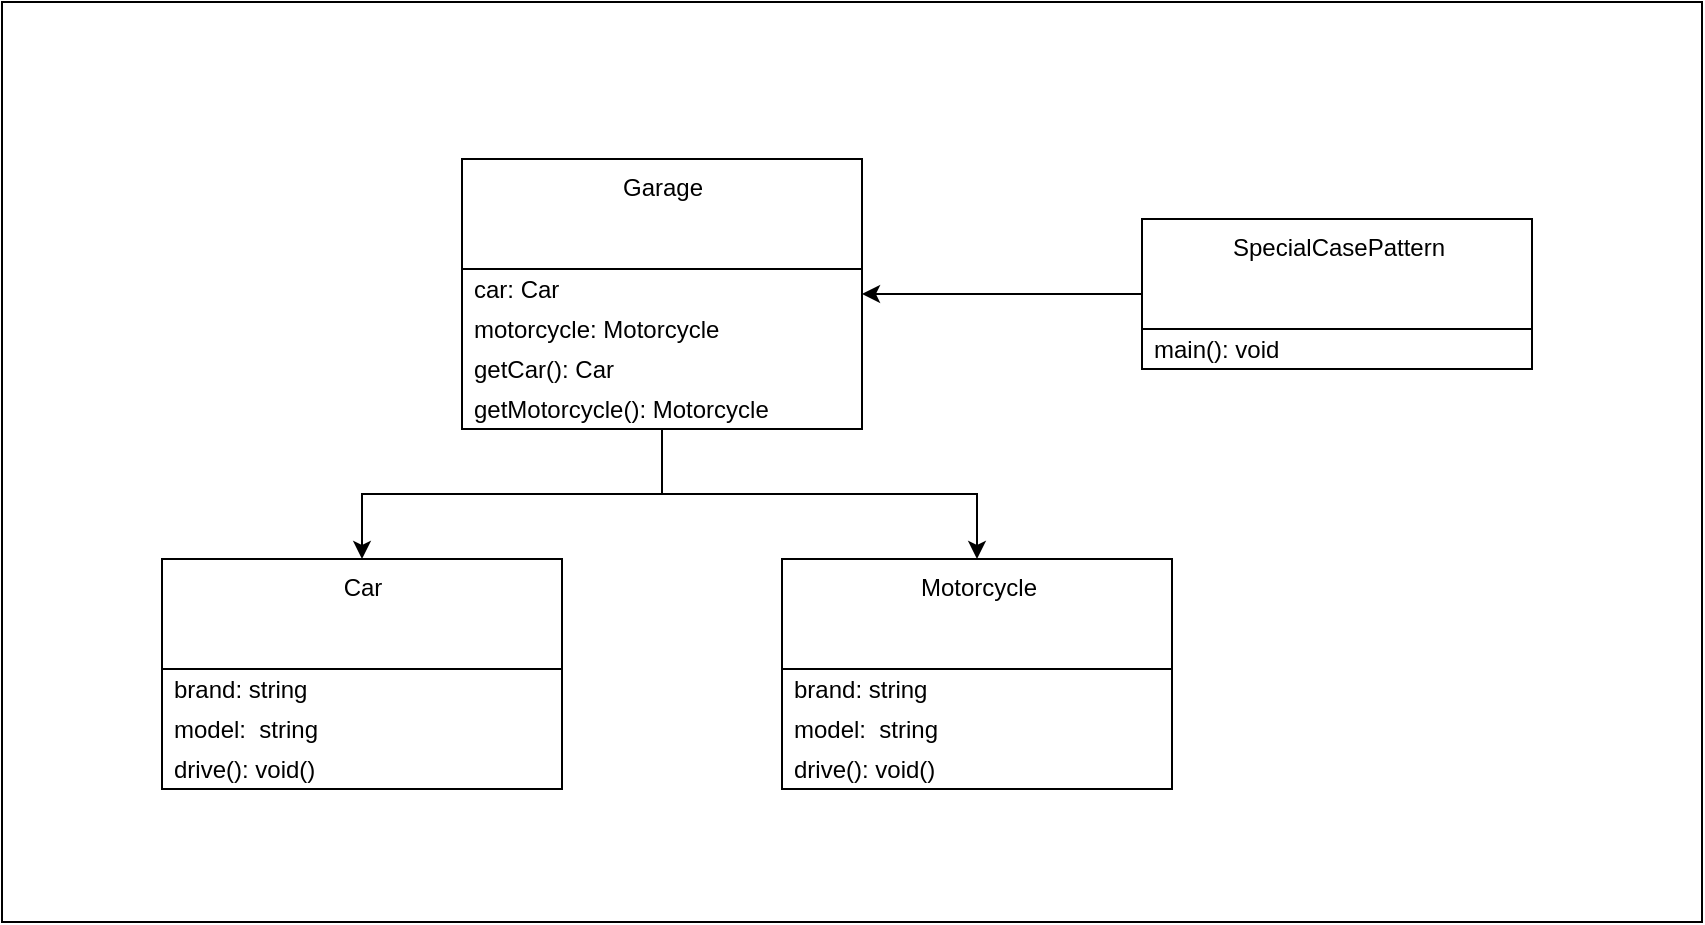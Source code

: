 <mxfile version="14.8.1" type="device" pages="4"><diagram id="v5XbidmCzgUqoYMLJOeR" name="SpecialCasePattern-1"><mxGraphModel dx="1076" dy="502" grid="1" gridSize="10" guides="1" tooltips="1" connect="1" arrows="1" fold="1" page="1" pageScale="1" pageWidth="850" pageHeight="1100" math="0" shadow="0"><root><mxCell id="0"/><mxCell id="1" parent="0"/><mxCell id="XyhvlbG4NwxolK5GB6eY-1" value="" style="rounded=0;whiteSpace=wrap;html=1;fillColor=none;" parent="1" vertex="1"><mxGeometry width="850" height="460" as="geometry"/></mxCell><mxCell id="TMLLysRwbd6QKTSY9UVZ-1" style="edgeStyle=orthogonalEdgeStyle;rounded=0;orthogonalLoop=1;jettySize=auto;html=1;" edge="1" parent="1" source="plxA01GhO-hnBvqBOP3u-1" target="plxA01GhO-hnBvqBOP3u-17"><mxGeometry relative="1" as="geometry"/></mxCell><mxCell id="TMLLysRwbd6QKTSY9UVZ-2" style="edgeStyle=orthogonalEdgeStyle;rounded=0;orthogonalLoop=1;jettySize=auto;html=1;" edge="1" parent="1" source="plxA01GhO-hnBvqBOP3u-1" target="plxA01GhO-hnBvqBOP3u-11"><mxGeometry relative="1" as="geometry"/></mxCell><mxCell id="plxA01GhO-hnBvqBOP3u-1" value="Garage" style="swimlane;fontStyle=0;align=center;verticalAlign=top;childLayout=stackLayout;horizontal=1;startSize=55;horizontalStack=0;resizeParent=1;resizeParentMax=0;resizeLast=0;collapsible=0;marginBottom=0;html=1;fillColor=none;" parent="1" vertex="1"><mxGeometry x="230" y="78.5" width="200" height="135" as="geometry"/></mxCell><mxCell id="plxA01GhO-hnBvqBOP3u-3" value="&lt;div&gt;car: Car&lt;/div&gt;" style="text;html=1;strokeColor=none;align=left;verticalAlign=middle;spacingLeft=4;spacingRight=4;overflow=hidden;rotatable=0;points=[[0,0.5],[1,0.5]];portConstraint=eastwest;" parent="plxA01GhO-hnBvqBOP3u-1" vertex="1"><mxGeometry y="55" width="200" height="20" as="geometry"/></mxCell><mxCell id="plxA01GhO-hnBvqBOP3u-9" value="&lt;div&gt;motorcycle: Motorcycle&lt;/div&gt;" style="text;html=1;strokeColor=none;align=left;verticalAlign=middle;spacingLeft=4;spacingRight=4;overflow=hidden;rotatable=0;points=[[0,0.5],[1,0.5]];portConstraint=eastwest;" parent="plxA01GhO-hnBvqBOP3u-1" vertex="1"><mxGeometry y="75" width="200" height="20" as="geometry"/></mxCell><mxCell id="plxA01GhO-hnBvqBOP3u-8" value="&lt;div&gt;getCar(): Car&lt;/div&gt;" style="text;html=1;strokeColor=none;align=left;verticalAlign=middle;spacingLeft=4;spacingRight=4;overflow=hidden;rotatable=0;points=[[0,0.5],[1,0.5]];portConstraint=eastwest;" parent="plxA01GhO-hnBvqBOP3u-1" vertex="1"><mxGeometry y="95" width="200" height="20" as="geometry"/></mxCell><mxCell id="plxA01GhO-hnBvqBOP3u-10" value="&lt;div&gt;getMotorcycle(): Motorcycle&lt;/div&gt;" style="text;html=1;strokeColor=none;align=left;verticalAlign=middle;spacingLeft=4;spacingRight=4;overflow=hidden;rotatable=0;points=[[0,0.5],[1,0.5]];portConstraint=eastwest;" parent="plxA01GhO-hnBvqBOP3u-1" vertex="1"><mxGeometry y="115" width="200" height="20" as="geometry"/></mxCell><mxCell id="plxA01GhO-hnBvqBOP3u-11" value="Motorcycle" style="swimlane;fontStyle=0;align=center;verticalAlign=top;childLayout=stackLayout;horizontal=1;startSize=55;horizontalStack=0;resizeParent=1;resizeParentMax=0;resizeLast=0;collapsible=0;marginBottom=0;html=1;fillColor=none;" parent="1" vertex="1"><mxGeometry x="390" y="278.5" width="195" height="115" as="geometry"/></mxCell><mxCell id="plxA01GhO-hnBvqBOP3u-12" value="brand: string" style="text;html=1;strokeColor=none;align=left;verticalAlign=middle;spacingLeft=4;spacingRight=4;overflow=hidden;rotatable=0;points=[[0,0.5],[1,0.5]];portConstraint=eastwest;" parent="plxA01GhO-hnBvqBOP3u-11" vertex="1"><mxGeometry y="55" width="195" height="20" as="geometry"/></mxCell><mxCell id="plxA01GhO-hnBvqBOP3u-13" value="&lt;div&gt;model:&amp;nbsp; string&lt;/div&gt;" style="text;html=1;strokeColor=none;align=left;verticalAlign=middle;spacingLeft=4;spacingRight=4;overflow=hidden;rotatable=0;points=[[0,0.5],[1,0.5]];portConstraint=eastwest;" parent="plxA01GhO-hnBvqBOP3u-11" vertex="1"><mxGeometry y="75" width="195" height="20" as="geometry"/></mxCell><mxCell id="plxA01GhO-hnBvqBOP3u-15" value="&lt;div&gt;drive(): void()&lt;/div&gt;" style="text;html=1;strokeColor=none;align=left;verticalAlign=middle;spacingLeft=4;spacingRight=4;overflow=hidden;rotatable=0;points=[[0,0.5],[1,0.5]];portConstraint=eastwest;" parent="plxA01GhO-hnBvqBOP3u-11" vertex="1"><mxGeometry y="95" width="195" height="20" as="geometry"/></mxCell><mxCell id="plxA01GhO-hnBvqBOP3u-17" value="Car" style="swimlane;fontStyle=0;align=center;verticalAlign=top;childLayout=stackLayout;horizontal=1;startSize=55;horizontalStack=0;resizeParent=1;resizeParentMax=0;resizeLast=0;collapsible=0;marginBottom=0;html=1;fillColor=none;" parent="1" vertex="1"><mxGeometry x="80" y="278.5" width="200" height="115" as="geometry"/></mxCell><mxCell id="plxA01GhO-hnBvqBOP3u-18" value="brand: string" style="text;html=1;strokeColor=none;align=left;verticalAlign=middle;spacingLeft=4;spacingRight=4;overflow=hidden;rotatable=0;points=[[0,0.5],[1,0.5]];portConstraint=eastwest;" parent="plxA01GhO-hnBvqBOP3u-17" vertex="1"><mxGeometry y="55" width="200" height="20" as="geometry"/></mxCell><mxCell id="plxA01GhO-hnBvqBOP3u-19" value="&lt;div&gt;model:&amp;nbsp; string&lt;/div&gt;" style="text;html=1;strokeColor=none;align=left;verticalAlign=middle;spacingLeft=4;spacingRight=4;overflow=hidden;rotatable=0;points=[[0,0.5],[1,0.5]];portConstraint=eastwest;" parent="plxA01GhO-hnBvqBOP3u-17" vertex="1"><mxGeometry y="75" width="200" height="20" as="geometry"/></mxCell><mxCell id="plxA01GhO-hnBvqBOP3u-21" value="&lt;div&gt;drive(): void()&lt;/div&gt;" style="text;html=1;strokeColor=none;align=left;verticalAlign=middle;spacingLeft=4;spacingRight=4;overflow=hidden;rotatable=0;points=[[0,0.5],[1,0.5]];portConstraint=eastwest;" parent="plxA01GhO-hnBvqBOP3u-17" vertex="1"><mxGeometry y="95" width="200" height="20" as="geometry"/></mxCell><mxCell id="TMLLysRwbd6QKTSY9UVZ-3" style="edgeStyle=orthogonalEdgeStyle;rounded=0;orthogonalLoop=1;jettySize=auto;html=1;" edge="1" parent="1" source="plxA01GhO-hnBvqBOP3u-24" target="plxA01GhO-hnBvqBOP3u-1"><mxGeometry relative="1" as="geometry"/></mxCell><mxCell id="plxA01GhO-hnBvqBOP3u-24" value="SpecialCasePattern" style="swimlane;fontStyle=0;align=center;verticalAlign=top;childLayout=stackLayout;horizontal=1;startSize=55;horizontalStack=0;resizeParent=1;resizeParentMax=0;resizeLast=0;collapsible=0;marginBottom=0;html=1;fillColor=none;" parent="1" vertex="1"><mxGeometry x="570" y="108.5" width="195" height="75" as="geometry"/></mxCell><mxCell id="plxA01GhO-hnBvqBOP3u-28" value="&lt;div&gt;main(): void&lt;/div&gt;" style="text;html=1;strokeColor=none;align=left;verticalAlign=middle;spacingLeft=4;spacingRight=4;overflow=hidden;rotatable=0;points=[[0,0.5],[1,0.5]];portConstraint=eastwest;" parent="plxA01GhO-hnBvqBOP3u-24" vertex="1"><mxGeometry y="55" width="195" height="20" as="geometry"/></mxCell></root></mxGraphModel></diagram><diagram id="HDFOe7zhy4FKOQdFtRcy" name="SpecialCasePattern-1.1"><mxGraphModel dx="1076" dy="502" grid="1" gridSize="10" guides="1" tooltips="1" connect="1" arrows="1" fold="1" page="1" pageScale="1" pageWidth="850" pageHeight="1100" math="0" shadow="0"><root><mxCell id="30r-smQOEAdsv2KJNlT_-0"/><mxCell id="30r-smQOEAdsv2KJNlT_-1" parent="30r-smQOEAdsv2KJNlT_-0"/><mxCell id="30r-smQOEAdsv2KJNlT_-29" value="" style="rounded=0;whiteSpace=wrap;html=1;fillColor=none;" parent="30r-smQOEAdsv2KJNlT_-1" vertex="1"><mxGeometry width="850" height="440" as="geometry"/></mxCell><mxCell id="30r-smQOEAdsv2KJNlT_-2" style="edgeStyle=orthogonalEdgeStyle;rounded=0;orthogonalLoop=1;jettySize=auto;html=1;fontColor=#808080;exitX=0;exitY=0.5;exitDx=0;exitDy=0;" parent="30r-smQOEAdsv2KJNlT_-1" source="30r-smQOEAdsv2KJNlT_-4" target="30r-smQOEAdsv2KJNlT_-24" edge="1"><mxGeometry relative="1" as="geometry"><Array as="points"><mxPoint x="545" y="326"/><mxPoint x="545" y="120"/></Array></mxGeometry></mxCell><mxCell id="30r-smQOEAdsv2KJNlT_-3" value="Garage" style="swimlane;fontStyle=0;align=center;verticalAlign=top;childLayout=stackLayout;horizontal=1;startSize=55;horizontalStack=0;resizeParent=1;resizeParentMax=0;resizeLast=0;collapsible=0;marginBottom=0;html=1;fillColor=none;" parent="30r-smQOEAdsv2KJNlT_-1" vertex="1"><mxGeometry x="575" y="261" width="250" height="115" as="geometry"/></mxCell><mxCell id="30r-smQOEAdsv2KJNlT_-4" value="&lt;div&gt;car: AbstractVehicle&lt;br&gt;&lt;/div&gt;" style="text;html=1;strokeColor=none;align=left;verticalAlign=middle;spacingLeft=4;spacingRight=4;overflow=hidden;rotatable=0;points=[[0,0.5],[1,0.5]];portConstraint=eastwest;" parent="30r-smQOEAdsv2KJNlT_-3" vertex="1"><mxGeometry y="55" width="250" height="20" as="geometry"/></mxCell><mxCell id="30r-smQOEAdsv2KJNlT_-5" value="&lt;div&gt;motorcycle: AbstractVehicle&lt;/div&gt;" style="text;html=1;strokeColor=none;align=left;verticalAlign=middle;spacingLeft=4;spacingRight=4;overflow=hidden;rotatable=0;points=[[0,0.5],[1,0.5]];portConstraint=eastwest;" parent="30r-smQOEAdsv2KJNlT_-3" vertex="1"><mxGeometry y="75" width="250" height="20" as="geometry"/></mxCell><mxCell id="30r-smQOEAdsv2KJNlT_-7" value="&lt;div&gt;getAvailableVehicle(): AbstractVehicle&lt;/div&gt;" style="text;html=1;strokeColor=none;align=left;verticalAlign=middle;spacingLeft=4;spacingRight=4;overflow=hidden;rotatable=0;points=[[0,0.5],[1,0.5]];portConstraint=eastwest;" parent="30r-smQOEAdsv2KJNlT_-3" vertex="1"><mxGeometry y="95" width="250" height="20" as="geometry"/></mxCell><mxCell id="vyynOB0ZaXS6Z63Cln51-0" style="edgeStyle=orthogonalEdgeStyle;rounded=0;orthogonalLoop=1;jettySize=auto;html=1;" edge="1" parent="30r-smQOEAdsv2KJNlT_-1" source="30r-smQOEAdsv2KJNlT_-8" target="30r-smQOEAdsv2KJNlT_-24"><mxGeometry relative="1" as="geometry"/></mxCell><mxCell id="30r-smQOEAdsv2KJNlT_-8" value="Motorcycle" style="swimlane;fontStyle=0;align=center;verticalAlign=top;childLayout=stackLayout;horizontal=1;startSize=55;horizontalStack=0;resizeParent=1;resizeParentMax=0;resizeLast=0;collapsible=0;marginBottom=0;html=1;fillColor=none;" parent="30r-smQOEAdsv2KJNlT_-1" vertex="1"><mxGeometry x="290" y="261" width="195" height="115" as="geometry"/></mxCell><mxCell id="30r-smQOEAdsv2KJNlT_-9" value="brand: string" style="text;html=1;strokeColor=none;align=left;verticalAlign=middle;spacingLeft=4;spacingRight=4;overflow=hidden;rotatable=0;points=[[0,0.5],[1,0.5]];portConstraint=eastwest;fontColor=#808080;" parent="30r-smQOEAdsv2KJNlT_-8" vertex="1"><mxGeometry y="55" width="195" height="20" as="geometry"/></mxCell><mxCell id="30r-smQOEAdsv2KJNlT_-10" value="&lt;div&gt;model:&amp;nbsp; string&lt;/div&gt;" style="text;html=1;strokeColor=none;align=left;verticalAlign=middle;spacingLeft=4;spacingRight=4;overflow=hidden;rotatable=0;points=[[0,0.5],[1,0.5]];portConstraint=eastwest;fontColor=#808080;" parent="30r-smQOEAdsv2KJNlT_-8" vertex="1"><mxGeometry y="75" width="195" height="20" as="geometry"/></mxCell><mxCell id="30r-smQOEAdsv2KJNlT_-12" value="&lt;div&gt;drive(): void()&lt;/div&gt;" style="text;html=1;strokeColor=none;align=left;verticalAlign=middle;spacingLeft=4;spacingRight=4;overflow=hidden;rotatable=0;points=[[0,0.5],[1,0.5]];portConstraint=eastwest;" parent="30r-smQOEAdsv2KJNlT_-8" vertex="1"><mxGeometry y="95" width="195" height="20" as="geometry"/></mxCell><mxCell id="vyynOB0ZaXS6Z63Cln51-1" style="edgeStyle=orthogonalEdgeStyle;rounded=0;orthogonalLoop=1;jettySize=auto;html=1;" edge="1" parent="30r-smQOEAdsv2KJNlT_-1" source="30r-smQOEAdsv2KJNlT_-13" target="30r-smQOEAdsv2KJNlT_-24"><mxGeometry relative="1" as="geometry"/></mxCell><mxCell id="30r-smQOEAdsv2KJNlT_-13" value="Car" style="swimlane;fontStyle=0;align=center;verticalAlign=top;childLayout=stackLayout;horizontal=1;startSize=55;horizontalStack=0;resizeParent=1;resizeParentMax=0;resizeLast=0;collapsible=0;marginBottom=0;html=1;fillColor=none;" parent="30r-smQOEAdsv2KJNlT_-1" vertex="1"><mxGeometry x="26" y="261" width="200" height="115" as="geometry"/></mxCell><mxCell id="30r-smQOEAdsv2KJNlT_-14" value="brand: string" style="text;html=1;strokeColor=none;align=left;verticalAlign=middle;spacingLeft=4;spacingRight=4;overflow=hidden;rotatable=0;points=[[0,0.5],[1,0.5]];portConstraint=eastwest;fontColor=#808080;" parent="30r-smQOEAdsv2KJNlT_-13" vertex="1"><mxGeometry y="55" width="200" height="20" as="geometry"/></mxCell><mxCell id="30r-smQOEAdsv2KJNlT_-15" value="&lt;div&gt;model:&amp;nbsp; string&lt;/div&gt;" style="text;html=1;strokeColor=none;align=left;verticalAlign=middle;spacingLeft=4;spacingRight=4;overflow=hidden;rotatable=0;points=[[0,0.5],[1,0.5]];portConstraint=eastwest;fontColor=#808080;" parent="30r-smQOEAdsv2KJNlT_-13" vertex="1"><mxGeometry y="75" width="200" height="20" as="geometry"/></mxCell><mxCell id="30r-smQOEAdsv2KJNlT_-17" value="&lt;div&gt;drive(): void()&lt;/div&gt;" style="text;html=1;align=left;verticalAlign=middle;spacingLeft=4;spacingRight=4;overflow=hidden;rotatable=0;points=[[0,0.5],[1,0.5]];portConstraint=eastwest;shadow=0;sketch=0;" parent="30r-smQOEAdsv2KJNlT_-13" vertex="1"><mxGeometry y="95" width="200" height="20" as="geometry"/></mxCell><mxCell id="30r-smQOEAdsv2KJNlT_-18" style="edgeStyle=orthogonalEdgeStyle;rounded=0;orthogonalLoop=1;jettySize=auto;html=1;fontColor=#808080;" parent="30r-smQOEAdsv2KJNlT_-1" source="30r-smQOEAdsv2KJNlT_-19" target="30r-smQOEAdsv2KJNlT_-3" edge="1"><mxGeometry relative="1" as="geometry"/></mxCell><mxCell id="30r-smQOEAdsv2KJNlT_-19" value="SpecialCasePattern" style="swimlane;fontStyle=0;align=center;verticalAlign=top;childLayout=stackLayout;horizontal=1;startSize=55;horizontalStack=0;resizeParent=1;resizeParentMax=0;resizeLast=0;collapsible=0;marginBottom=0;html=1;fillColor=none;" parent="30r-smQOEAdsv2KJNlT_-1" vertex="1"><mxGeometry x="600" y="96" width="200" height="75" as="geometry"/></mxCell><mxCell id="30r-smQOEAdsv2KJNlT_-21" value="&lt;div&gt;main(): void&lt;/div&gt;" style="text;html=1;strokeColor=none;align=left;verticalAlign=middle;spacingLeft=4;spacingRight=4;overflow=hidden;rotatable=0;points=[[0,0.5],[1,0.5]];portConstraint=eastwest;" parent="30r-smQOEAdsv2KJNlT_-19" vertex="1"><mxGeometry y="55" width="200" height="20" as="geometry"/></mxCell><mxCell id="30r-smQOEAdsv2KJNlT_-24" value="AbstractVehicle" style="swimlane;fontStyle=0;align=center;verticalAlign=top;childLayout=stackLayout;horizontal=1;startSize=55;horizontalStack=0;resizeParent=1;resizeParentMax=0;resizeLast=0;collapsible=0;marginBottom=0;html=1;swimlaneLine=1;fillColor=none;" parent="30r-smQOEAdsv2KJNlT_-1" vertex="1"><mxGeometry x="174" y="67" width="155" height="115" as="geometry"/></mxCell><mxCell id="30r-smQOEAdsv2KJNlT_-25" value="brand: string" style="text;html=1;align=left;verticalAlign=middle;spacingLeft=4;spacingRight=4;overflow=hidden;rotatable=0;points=[[0,0.5],[1,0.5]];portConstraint=eastwest;gradientColor=#ffffff;" parent="30r-smQOEAdsv2KJNlT_-24" vertex="1"><mxGeometry y="55" width="155" height="20" as="geometry"/></mxCell><mxCell id="30r-smQOEAdsv2KJNlT_-26" value="&lt;div&gt;model:&amp;nbsp; string&lt;/div&gt;" style="text;html=1;strokeColor=none;align=left;verticalAlign=middle;spacingLeft=4;spacingRight=4;overflow=hidden;rotatable=0;points=[[0,0.5],[1,0.5]];portConstraint=eastwest;gradientColor=#ffffff;" parent="30r-smQOEAdsv2KJNlT_-24" vertex="1"><mxGeometry y="75" width="155" height="20" as="geometry"/></mxCell><mxCell id="30r-smQOEAdsv2KJNlT_-28" value="&lt;div&gt;drive(): void()&lt;/div&gt;" style="text;html=1;strokeColor=none;align=left;verticalAlign=middle;spacingLeft=4;spacingRight=4;overflow=hidden;rotatable=0;points=[[0,0.5],[1,0.5]];portConstraint=eastwest;gradientColor=#ffffff;" parent="30r-smQOEAdsv2KJNlT_-24" vertex="1"><mxGeometry y="95" width="155" height="20" as="geometry"/></mxCell></root></mxGraphModel></diagram><diagram name="NullObjectPattern-1" id="R9gPXlSMDQ55YLv-KSaC"><mxGraphModel dx="1307" dy="610" grid="1" gridSize="10" guides="1" tooltips="1" connect="1" arrows="1" fold="1" page="1" pageScale="1" pageWidth="850" pageHeight="1100" math="0" shadow="0"><root><mxCell id="sp4SyQ6GvpW86R1iY35O-0"/><mxCell id="sp4SyQ6GvpW86R1iY35O-1" parent="sp4SyQ6GvpW86R1iY35O-0"/><mxCell id="DLUyXexqkhauZAVLQw2M-38" value="" style="rounded=0;whiteSpace=wrap;html=1;fillColor=none;" parent="sp4SyQ6GvpW86R1iY35O-1" vertex="1"><mxGeometry width="850" height="460" as="geometry"/></mxCell><mxCell id="W5kFgeSkOWsZVHN-L3Mb-0" style="edgeStyle=orthogonalEdgeStyle;rounded=0;orthogonalLoop=1;jettySize=auto;html=1;" edge="1" parent="sp4SyQ6GvpW86R1iY35O-1" source="DLUyXexqkhauZAVLQw2M-41" target="DLUyXexqkhauZAVLQw2M-46"><mxGeometry relative="1" as="geometry"><Array as="points"><mxPoint x="498" y="146"/></Array></mxGeometry></mxCell><mxCell id="W5kFgeSkOWsZVHN-L3Mb-1" style="edgeStyle=orthogonalEdgeStyle;rounded=0;orthogonalLoop=1;jettySize=auto;html=1;" edge="1" parent="sp4SyQ6GvpW86R1iY35O-1" source="DLUyXexqkhauZAVLQw2M-41" target="DLUyXexqkhauZAVLQw2M-50"><mxGeometry relative="1" as="geometry"><Array as="points"><mxPoint x="160" y="146"/></Array></mxGeometry></mxCell><mxCell id="DLUyXexqkhauZAVLQw2M-41" value="Garage" style="swimlane;fontStyle=0;align=center;verticalAlign=top;childLayout=stackLayout;horizontal=1;startSize=55;horizontalStack=0;resizeParent=1;resizeParentMax=0;resizeLast=0;collapsible=0;marginBottom=0;html=1;fillColor=none;" parent="sp4SyQ6GvpW86R1iY35O-1" vertex="1"><mxGeometry x="230" y="78.5" width="200" height="135" as="geometry"/></mxCell><mxCell id="DLUyXexqkhauZAVLQw2M-42" value="&lt;div&gt;car: Car&lt;/div&gt;" style="text;html=1;strokeColor=none;align=left;verticalAlign=middle;spacingLeft=4;spacingRight=4;overflow=hidden;rotatable=0;points=[[0,0.5],[1,0.5]];portConstraint=eastwest;" parent="DLUyXexqkhauZAVLQw2M-41" vertex="1"><mxGeometry y="55" width="200" height="20" as="geometry"/></mxCell><mxCell id="DLUyXexqkhauZAVLQw2M-43" value="&lt;div&gt;motorcycle: Motorcycle&lt;/div&gt;" style="text;html=1;strokeColor=none;align=left;verticalAlign=middle;spacingLeft=4;spacingRight=4;overflow=hidden;rotatable=0;points=[[0,0.5],[1,0.5]];portConstraint=eastwest;" parent="DLUyXexqkhauZAVLQw2M-41" vertex="1"><mxGeometry y="75" width="200" height="20" as="geometry"/></mxCell><mxCell id="DLUyXexqkhauZAVLQw2M-44" value="&lt;div&gt;getCar(): Car&lt;/div&gt;" style="text;html=1;strokeColor=none;align=left;verticalAlign=middle;spacingLeft=4;spacingRight=4;overflow=hidden;rotatable=0;points=[[0,0.5],[1,0.5]];portConstraint=eastwest;" parent="DLUyXexqkhauZAVLQw2M-41" vertex="1"><mxGeometry y="95" width="200" height="20" as="geometry"/></mxCell><mxCell id="DLUyXexqkhauZAVLQw2M-45" value="&lt;div&gt;getMotorcycle(): Motorcycle&lt;/div&gt;" style="text;html=1;strokeColor=none;align=left;verticalAlign=middle;spacingLeft=4;spacingRight=4;overflow=hidden;rotatable=0;points=[[0,0.5],[1,0.5]];portConstraint=eastwest;" parent="DLUyXexqkhauZAVLQw2M-41" vertex="1"><mxGeometry y="115" width="200" height="20" as="geometry"/></mxCell><mxCell id="DLUyXexqkhauZAVLQw2M-46" value="Motorcycle" style="swimlane;fontStyle=0;align=center;verticalAlign=top;childLayout=stackLayout;horizontal=1;startSize=55;horizontalStack=0;resizeParent=1;resizeParentMax=0;resizeLast=0;collapsible=0;marginBottom=0;html=1;fillColor=none;" parent="sp4SyQ6GvpW86R1iY35O-1" vertex="1"><mxGeometry x="400" y="278.5" width="195" height="115" as="geometry"/></mxCell><mxCell id="DLUyXexqkhauZAVLQw2M-47" value="brand: string" style="text;html=1;strokeColor=none;align=left;verticalAlign=middle;spacingLeft=4;spacingRight=4;overflow=hidden;rotatable=0;points=[[0,0.5],[1,0.5]];portConstraint=eastwest;" parent="DLUyXexqkhauZAVLQw2M-46" vertex="1"><mxGeometry y="55" width="195" height="20" as="geometry"/></mxCell><mxCell id="DLUyXexqkhauZAVLQw2M-48" value="&lt;div&gt;model:&amp;nbsp; string&lt;/div&gt;" style="text;html=1;strokeColor=none;align=left;verticalAlign=middle;spacingLeft=4;spacingRight=4;overflow=hidden;rotatable=0;points=[[0,0.5],[1,0.5]];portConstraint=eastwest;" parent="DLUyXexqkhauZAVLQw2M-46" vertex="1"><mxGeometry y="75" width="195" height="20" as="geometry"/></mxCell><mxCell id="DLUyXexqkhauZAVLQw2M-49" value="&lt;div&gt;drive(): void()&lt;/div&gt;" style="text;html=1;strokeColor=none;align=left;verticalAlign=middle;spacingLeft=4;spacingRight=4;overflow=hidden;rotatable=0;points=[[0,0.5],[1,0.5]];portConstraint=eastwest;" parent="DLUyXexqkhauZAVLQw2M-46" vertex="1"><mxGeometry y="95" width="195" height="20" as="geometry"/></mxCell><mxCell id="DLUyXexqkhauZAVLQw2M-50" value="Car" style="swimlane;fontStyle=0;align=center;verticalAlign=top;childLayout=stackLayout;horizontal=1;startSize=55;horizontalStack=0;resizeParent=1;resizeParentMax=0;resizeLast=0;collapsible=0;marginBottom=0;html=1;fillColor=none;" parent="sp4SyQ6GvpW86R1iY35O-1" vertex="1"><mxGeometry x="60" y="278.5" width="200" height="115" as="geometry"/></mxCell><mxCell id="DLUyXexqkhauZAVLQw2M-51" value="brand: string" style="text;html=1;strokeColor=none;align=left;verticalAlign=middle;spacingLeft=4;spacingRight=4;overflow=hidden;rotatable=0;points=[[0,0.5],[1,0.5]];portConstraint=eastwest;" parent="DLUyXexqkhauZAVLQw2M-50" vertex="1"><mxGeometry y="55" width="200" height="20" as="geometry"/></mxCell><mxCell id="DLUyXexqkhauZAVLQw2M-52" value="&lt;div&gt;model:&amp;nbsp; string&lt;/div&gt;" style="text;html=1;strokeColor=none;align=left;verticalAlign=middle;spacingLeft=4;spacingRight=4;overflow=hidden;rotatable=0;points=[[0,0.5],[1,0.5]];portConstraint=eastwest;" parent="DLUyXexqkhauZAVLQw2M-50" vertex="1"><mxGeometry y="75" width="200" height="20" as="geometry"/></mxCell><mxCell id="DLUyXexqkhauZAVLQw2M-53" value="&lt;div&gt;drive(): void()&lt;/div&gt;" style="text;html=1;strokeColor=none;align=left;verticalAlign=middle;spacingLeft=4;spacingRight=4;overflow=hidden;rotatable=0;points=[[0,0.5],[1,0.5]];portConstraint=eastwest;" parent="DLUyXexqkhauZAVLQw2M-50" vertex="1"><mxGeometry y="95" width="200" height="20" as="geometry"/></mxCell><mxCell id="DLUyXexqkhauZAVLQw2M-54" style="edgeStyle=orthogonalEdgeStyle;rounded=0;orthogonalLoop=1;jettySize=auto;html=1;entryX=0.5;entryY=0;entryDx=0;entryDy=0;" parent="sp4SyQ6GvpW86R1iY35O-1" source="DLUyXexqkhauZAVLQw2M-55" target="DLUyXexqkhauZAVLQw2M-41" edge="1"><mxGeometry relative="1" as="geometry"><Array as="points"><mxPoint x="647" y="38.5"/><mxPoint x="330" y="38.5"/></Array></mxGeometry></mxCell><mxCell id="DLUyXexqkhauZAVLQw2M-55" value="NullObjectPattern" style="swimlane;fontStyle=0;align=center;verticalAlign=top;childLayout=stackLayout;horizontal=1;startSize=55;horizontalStack=0;resizeParent=1;resizeParentMax=0;resizeLast=0;collapsible=0;marginBottom=0;html=1;fillColor=none;" parent="sp4SyQ6GvpW86R1iY35O-1" vertex="1"><mxGeometry x="570" y="108.5" width="195" height="75" as="geometry"/></mxCell><mxCell id="DLUyXexqkhauZAVLQw2M-56" value="&lt;div&gt;main(): void&lt;/div&gt;" style="text;html=1;strokeColor=none;align=left;verticalAlign=middle;spacingLeft=4;spacingRight=4;overflow=hidden;rotatable=0;points=[[0,0.5],[1,0.5]];portConstraint=eastwest;" parent="DLUyXexqkhauZAVLQw2M-55" vertex="1"><mxGeometry y="55" width="195" height="20" as="geometry"/></mxCell></root></mxGraphModel></diagram><diagram name="NullObjectPattern-1.1" id="S0IEK0IJYrdINj6CSwWc"><mxGraphModel dx="1307" dy="610" grid="1" gridSize="10" guides="1" tooltips="1" connect="1" arrows="1" fold="1" page="1" pageScale="1" pageWidth="850" pageHeight="1100" math="0" shadow="0"><root><mxCell id="H4QDnyhS513aOsCTAqwU-0"/><mxCell id="H4QDnyhS513aOsCTAqwU-1" parent="H4QDnyhS513aOsCTAqwU-0"/><mxCell id="H4QDnyhS513aOsCTAqwU-2" value="" style="rounded=0;whiteSpace=wrap;html=1;fillColor=none;" parent="H4QDnyhS513aOsCTAqwU-1" vertex="1"><mxGeometry width="850" height="440" as="geometry"/></mxCell><mxCell id="sBn5BDLMXeSRozL1AgMe-7" style="edgeStyle=orthogonalEdgeStyle;rounded=0;orthogonalLoop=1;jettySize=auto;html=1;entryX=1;entryY=0.5;entryDx=0;entryDy=0;" parent="H4QDnyhS513aOsCTAqwU-1" source="H4QDnyhS513aOsCTAqwU-4" target="H4QDnyhS513aOsCTAqwU-21" edge="1"><mxGeometry relative="1" as="geometry"><Array as="points"><mxPoint x="550" y="300"/><mxPoint x="550" y="110"/></Array></mxGeometry></mxCell><mxCell id="H4QDnyhS513aOsCTAqwU-4" value="Garage" style="swimlane;fontStyle=0;align=center;verticalAlign=top;childLayout=stackLayout;horizontal=1;startSize=55;horizontalStack=0;resizeParent=1;resizeParentMax=0;resizeLast=0;collapsible=0;marginBottom=0;html=1;fillColor=none;" parent="H4QDnyhS513aOsCTAqwU-1" vertex="1"><mxGeometry x="645" y="252.5" width="150" height="95" as="geometry"/></mxCell><mxCell id="H4QDnyhS513aOsCTAqwU-5" value="&lt;div&gt;car: AbstractVehicle&lt;br&gt;&lt;/div&gt;" style="text;html=1;strokeColor=none;align=left;verticalAlign=middle;spacingLeft=4;spacingRight=4;overflow=hidden;rotatable=0;points=[[0,0.5],[1,0.5]];portConstraint=eastwest;" parent="H4QDnyhS513aOsCTAqwU-4" vertex="1"><mxGeometry y="55" width="150" height="20" as="geometry"/></mxCell><mxCell id="H4QDnyhS513aOsCTAqwU-7" value="&lt;div&gt;getVehicle(): AbstractVehicle&lt;/div&gt;" style="text;html=1;strokeColor=none;align=left;verticalAlign=middle;spacingLeft=4;spacingRight=4;overflow=hidden;rotatable=0;points=[[0,0.5],[1,0.5]];portConstraint=eastwest;" parent="H4QDnyhS513aOsCTAqwU-4" vertex="1"><mxGeometry y="75" width="150" height="20" as="geometry"/></mxCell><mxCell id="_rOTN7cayWM0pYRzyLgI-0" style="edgeStyle=orthogonalEdgeStyle;rounded=0;orthogonalLoop=1;jettySize=auto;html=1;" edge="1" parent="H4QDnyhS513aOsCTAqwU-1" source="H4QDnyhS513aOsCTAqwU-8" target="H4QDnyhS513aOsCTAqwU-21"><mxGeometry relative="1" as="geometry"/></mxCell><mxCell id="H4QDnyhS513aOsCTAqwU-8" value="NullObjectVehicle" style="swimlane;fontStyle=0;align=center;verticalAlign=top;childLayout=stackLayout;horizontal=1;startSize=55;horizontalStack=0;resizeParent=1;resizeParentMax=0;resizeLast=0;collapsible=0;marginBottom=0;html=1;fillColor=none;" parent="H4QDnyhS513aOsCTAqwU-1" vertex="1"><mxGeometry x="30" y="52.5" width="150" height="115" as="geometry"/></mxCell><mxCell id="H4QDnyhS513aOsCTAqwU-9" value="brand: string" style="text;html=1;strokeColor=none;align=left;verticalAlign=middle;spacingLeft=4;spacingRight=4;overflow=hidden;rotatable=0;points=[[0,0.5],[1,0.5]];portConstraint=eastwest;fontColor=#808080;" parent="H4QDnyhS513aOsCTAqwU-8" vertex="1"><mxGeometry y="55" width="150" height="20" as="geometry"/></mxCell><mxCell id="H4QDnyhS513aOsCTAqwU-10" value="&lt;div&gt;model:&amp;nbsp; string&lt;/div&gt;" style="text;html=1;strokeColor=none;align=left;verticalAlign=middle;spacingLeft=4;spacingRight=4;overflow=hidden;rotatable=0;points=[[0,0.5],[1,0.5]];portConstraint=eastwest;fontColor=#808080;" parent="H4QDnyhS513aOsCTAqwU-8" vertex="1"><mxGeometry y="75" width="150" height="20" as="geometry"/></mxCell><mxCell id="H4QDnyhS513aOsCTAqwU-11" value="&lt;div&gt;drive(): void()&lt;/div&gt;" style="text;html=1;strokeColor=none;align=left;verticalAlign=middle;spacingLeft=4;spacingRight=4;overflow=hidden;rotatable=0;points=[[0,0.5],[1,0.5]];portConstraint=eastwest;" parent="H4QDnyhS513aOsCTAqwU-8" vertex="1"><mxGeometry y="95" width="150" height="20" as="geometry"/></mxCell><mxCell id="_rOTN7cayWM0pYRzyLgI-1" style="edgeStyle=orthogonalEdgeStyle;rounded=0;orthogonalLoop=1;jettySize=auto;html=1;" edge="1" parent="H4QDnyhS513aOsCTAqwU-1" source="H4QDnyhS513aOsCTAqwU-12" target="H4QDnyhS513aOsCTAqwU-21"><mxGeometry relative="1" as="geometry"/></mxCell><mxCell id="H4QDnyhS513aOsCTAqwU-12" value="Car" style="swimlane;fontStyle=0;align=center;verticalAlign=top;childLayout=stackLayout;horizontal=1;startSize=55;horizontalStack=0;resizeParent=1;resizeParentMax=0;resizeLast=0;collapsible=0;marginBottom=0;html=1;fillColor=none;" parent="H4QDnyhS513aOsCTAqwU-1" vertex="1"><mxGeometry x="135" y="272.5" width="150" height="115" as="geometry"/></mxCell><mxCell id="H4QDnyhS513aOsCTAqwU-13" value="brand: string" style="text;html=1;strokeColor=none;align=left;verticalAlign=middle;spacingLeft=4;spacingRight=4;overflow=hidden;rotatable=0;points=[[0,0.5],[1,0.5]];portConstraint=eastwest;fontColor=#808080;" parent="H4QDnyhS513aOsCTAqwU-12" vertex="1"><mxGeometry y="55" width="150" height="20" as="geometry"/></mxCell><mxCell id="H4QDnyhS513aOsCTAqwU-14" value="&lt;div&gt;model:&amp;nbsp; string&lt;/div&gt;" style="text;html=1;strokeColor=none;align=left;verticalAlign=middle;spacingLeft=4;spacingRight=4;overflow=hidden;rotatable=0;points=[[0,0.5],[1,0.5]];portConstraint=eastwest;fontColor=#808080;" parent="H4QDnyhS513aOsCTAqwU-12" vertex="1"><mxGeometry y="75" width="150" height="20" as="geometry"/></mxCell><mxCell id="H4QDnyhS513aOsCTAqwU-15" value="&lt;div&gt;drive(): void()&lt;/div&gt;" style="text;html=1;align=left;verticalAlign=middle;spacingLeft=4;spacingRight=4;overflow=hidden;rotatable=0;points=[[0,0.5],[1,0.5]];portConstraint=eastwest;shadow=0;sketch=0;" parent="H4QDnyhS513aOsCTAqwU-12" vertex="1"><mxGeometry y="95" width="150" height="20" as="geometry"/></mxCell><mxCell id="H4QDnyhS513aOsCTAqwU-16" style="edgeStyle=orthogonalEdgeStyle;rounded=0;orthogonalLoop=1;jettySize=auto;html=1;fontColor=#808080;" parent="H4QDnyhS513aOsCTAqwU-1" source="H4QDnyhS513aOsCTAqwU-17" target="H4QDnyhS513aOsCTAqwU-4" edge="1"><mxGeometry relative="1" as="geometry"/></mxCell><mxCell id="H4QDnyhS513aOsCTAqwU-17" value="NullObjectPattern" style="swimlane;fontStyle=0;align=center;verticalAlign=top;childLayout=stackLayout;horizontal=1;startSize=55;horizontalStack=0;resizeParent=1;resizeParentMax=0;resizeLast=0;collapsible=0;marginBottom=0;html=1;fillColor=none;" parent="H4QDnyhS513aOsCTAqwU-1" vertex="1"><mxGeometry x="620" y="92.5" width="200" height="75" as="geometry"/></mxCell><mxCell id="H4QDnyhS513aOsCTAqwU-18" value="&lt;div&gt;main(): void&lt;/div&gt;" style="text;html=1;strokeColor=none;align=left;verticalAlign=middle;spacingLeft=4;spacingRight=4;overflow=hidden;rotatable=0;points=[[0,0.5],[1,0.5]];portConstraint=eastwest;" parent="H4QDnyhS513aOsCTAqwU-17" vertex="1"><mxGeometry y="55" width="200" height="20" as="geometry"/></mxCell><mxCell id="H4QDnyhS513aOsCTAqwU-21" value="AbstractVehicle" style="swimlane;fontStyle=0;align=center;verticalAlign=top;childLayout=stackLayout;horizontal=1;startSize=55;horizontalStack=0;resizeParent=1;resizeParentMax=0;resizeLast=0;collapsible=0;marginBottom=0;html=1;swimlaneLine=1;fillColor=none;" parent="H4QDnyhS513aOsCTAqwU-1" vertex="1"><mxGeometry x="246.5" y="52.5" width="155" height="115" as="geometry"/></mxCell><mxCell id="H4QDnyhS513aOsCTAqwU-22" value="brand: string" style="text;html=1;align=left;verticalAlign=middle;spacingLeft=4;spacingRight=4;overflow=hidden;rotatable=0;points=[[0,0.5],[1,0.5]];portConstraint=eastwest;" parent="H4QDnyhS513aOsCTAqwU-21" vertex="1"><mxGeometry y="55" width="155" height="20" as="geometry"/></mxCell><mxCell id="H4QDnyhS513aOsCTAqwU-23" value="&lt;div&gt;model:&amp;nbsp; string&lt;/div&gt;" style="text;html=1;strokeColor=none;align=left;verticalAlign=middle;spacingLeft=4;spacingRight=4;overflow=hidden;rotatable=0;points=[[0,0.5],[1,0.5]];portConstraint=eastwest;" parent="H4QDnyhS513aOsCTAqwU-21" vertex="1"><mxGeometry y="75" width="155" height="20" as="geometry"/></mxCell><mxCell id="H4QDnyhS513aOsCTAqwU-24" value="&lt;div&gt;drive(): void()&lt;/div&gt;" style="text;html=1;strokeColor=none;align=left;verticalAlign=middle;spacingLeft=4;spacingRight=4;overflow=hidden;rotatable=0;points=[[0,0.5],[1,0.5]];portConstraint=eastwest;" parent="H4QDnyhS513aOsCTAqwU-21" vertex="1"><mxGeometry y="95" width="155" height="20" as="geometry"/></mxCell><mxCell id="_rOTN7cayWM0pYRzyLgI-2" style="edgeStyle=orthogonalEdgeStyle;rounded=0;orthogonalLoop=1;jettySize=auto;html=1;" edge="1" parent="H4QDnyhS513aOsCTAqwU-1" source="sBn5BDLMXeSRozL1AgMe-0" target="H4QDnyhS513aOsCTAqwU-21"><mxGeometry relative="1" as="geometry"/></mxCell><mxCell id="sBn5BDLMXeSRozL1AgMe-0" value="Motorcycle" style="swimlane;fontStyle=0;align=center;verticalAlign=top;childLayout=stackLayout;horizontal=1;startSize=55;horizontalStack=0;resizeParent=1;resizeParentMax=0;resizeLast=0;collapsible=0;marginBottom=0;html=1;fillColor=none;" parent="H4QDnyhS513aOsCTAqwU-1" vertex="1"><mxGeometry x="363" y="272.5" width="150" height="115" as="geometry"/></mxCell><mxCell id="sBn5BDLMXeSRozL1AgMe-1" value="brand: string" style="text;html=1;strokeColor=none;align=left;verticalAlign=middle;spacingLeft=4;spacingRight=4;overflow=hidden;rotatable=0;points=[[0,0.5],[1,0.5]];portConstraint=eastwest;fontColor=#808080;" parent="sBn5BDLMXeSRozL1AgMe-0" vertex="1"><mxGeometry y="55" width="150" height="20" as="geometry"/></mxCell><mxCell id="sBn5BDLMXeSRozL1AgMe-2" value="&lt;div&gt;model:&amp;nbsp; string&lt;/div&gt;" style="text;html=1;strokeColor=none;align=left;verticalAlign=middle;spacingLeft=4;spacingRight=4;overflow=hidden;rotatable=0;points=[[0,0.5],[1,0.5]];portConstraint=eastwest;fontColor=#808080;" parent="sBn5BDLMXeSRozL1AgMe-0" vertex="1"><mxGeometry y="75" width="150" height="20" as="geometry"/></mxCell><mxCell id="sBn5BDLMXeSRozL1AgMe-3" value="&lt;div&gt;drive(): void()&lt;/div&gt;" style="text;html=1;align=left;verticalAlign=middle;spacingLeft=4;spacingRight=4;overflow=hidden;rotatable=0;points=[[0,0.5],[1,0.5]];portConstraint=eastwest;shadow=0;sketch=0;" parent="sBn5BDLMXeSRozL1AgMe-0" vertex="1"><mxGeometry y="95" width="150" height="20" as="geometry"/></mxCell></root></mxGraphModel></diagram></mxfile>
